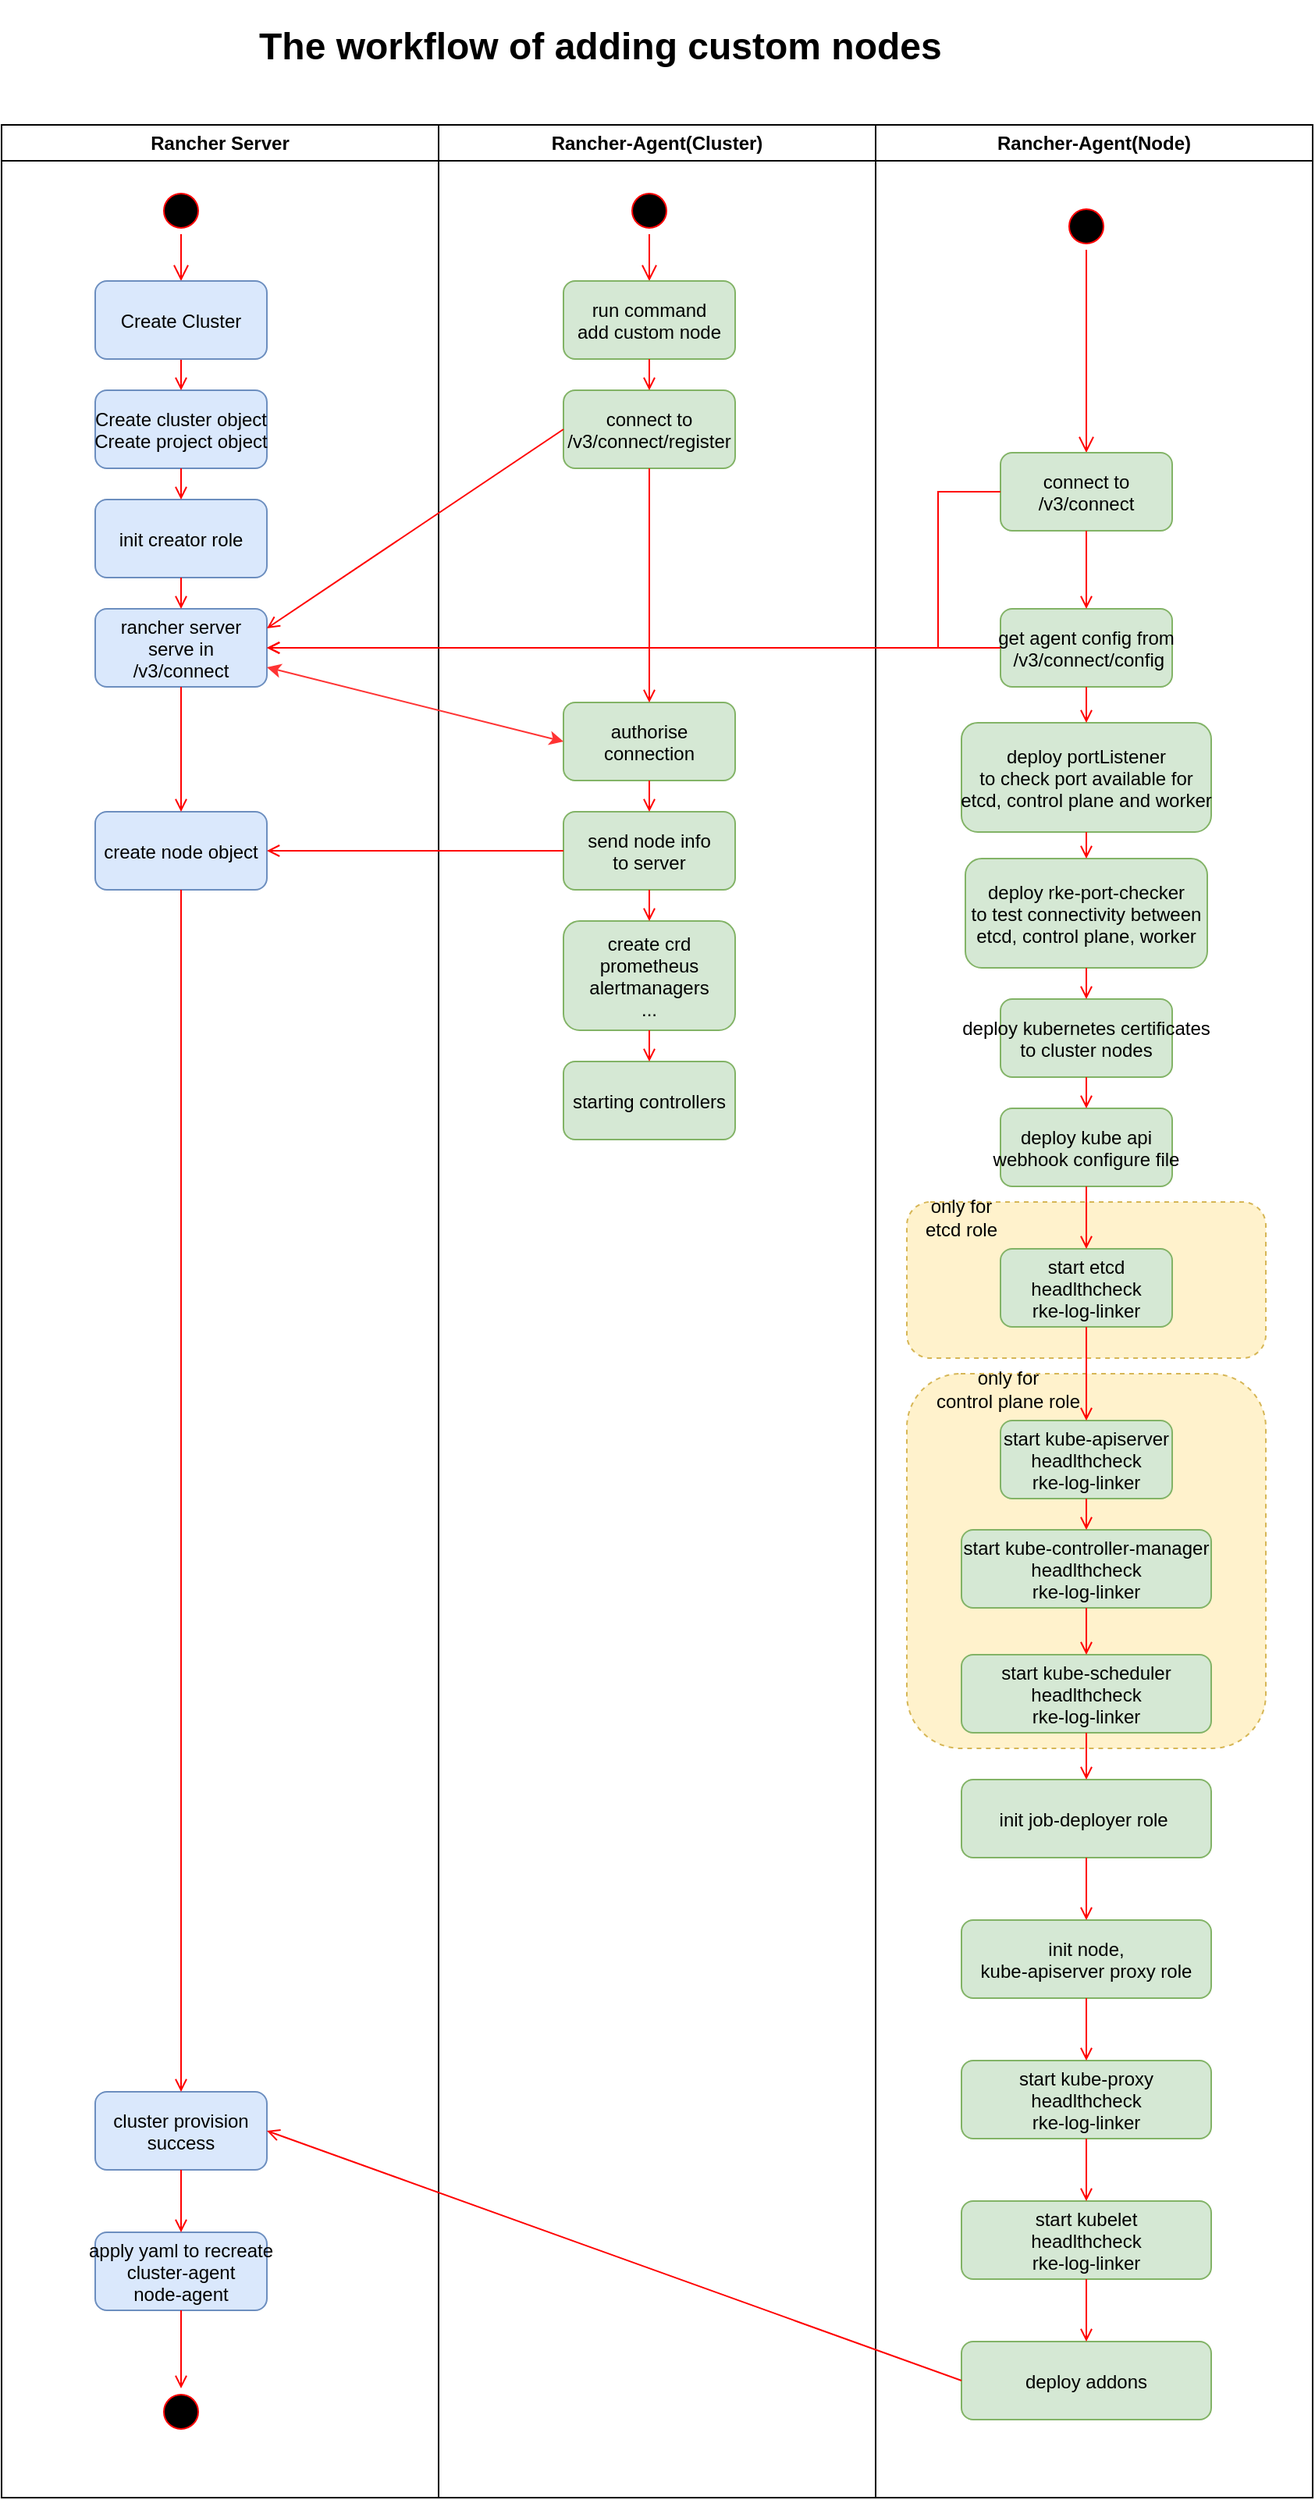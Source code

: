 <mxfile version="13.4.5" type="github">
  <diagram name="Page-1" id="e7e014a7-5840-1c2e-5031-d8a46d1fe8dd">
    <mxGraphModel dx="1528" dy="824" grid="1" gridSize="10" guides="1" tooltips="1" connect="1" arrows="1" fold="1" page="1" pageScale="1" pageWidth="1169" pageHeight="826" background="#ffffff" math="0" shadow="0">
      <root>
        <mxCell id="0" />
        <mxCell id="1" parent="0" />
        <mxCell id="4" value="Rancher-Agent(Node)" style="swimlane;whiteSpace=wrap;swimlaneFillColor=#ffffff;" parent="1" vertex="1">
          <mxGeometry x="710" y="90" width="280" height="1520" as="geometry">
            <mxRectangle x="710" y="30" width="100" height="23" as="alternateBounds" />
          </mxGeometry>
        </mxCell>
        <mxCell id="Nvh7TqMCfOIsHcsC9H2H-126" value="" style="rounded=1;whiteSpace=wrap;html=1;dashed=1;fillColor=#fff2cc;strokeColor=#d6b656;" vertex="1" parent="4">
          <mxGeometry x="20" y="690" width="230" height="100" as="geometry" />
        </mxCell>
        <mxCell id="Nvh7TqMCfOIsHcsC9H2H-123" value="" style="rounded=1;whiteSpace=wrap;html=1;dashed=1;fillColor=#fff2cc;strokeColor=#d6b656;" vertex="1" parent="4">
          <mxGeometry x="20" y="800" width="230" height="240" as="geometry" />
        </mxCell>
        <mxCell id="Nvh7TqMCfOIsHcsC9H2H-64" value="" style="ellipse;shape=startState;fillColor=#000000;strokeColor=#ff0000;" vertex="1" parent="4">
          <mxGeometry x="120" y="50" width="30" height="30" as="geometry" />
        </mxCell>
        <mxCell id="Nvh7TqMCfOIsHcsC9H2H-65" value="" style="edgeStyle=elbowEdgeStyle;elbow=horizontal;verticalAlign=bottom;endArrow=open;endSize=8;strokeColor=#FF0000;endFill=1;rounded=0" edge="1" parent="4" source="Nvh7TqMCfOIsHcsC9H2H-64" target="Nvh7TqMCfOIsHcsC9H2H-66">
          <mxGeometry x="-370" y="10" as="geometry">
            <mxPoint x="-355" y="80" as="targetPoint" />
          </mxGeometry>
        </mxCell>
        <mxCell id="Nvh7TqMCfOIsHcsC9H2H-66" value="connect to&#xa;/v3/connect" style="fillColor=#d5e8d4;strokeColor=#82b366;rounded=1;" vertex="1" parent="4">
          <mxGeometry x="80" y="210" width="110" height="50" as="geometry" />
        </mxCell>
        <mxCell id="Nvh7TqMCfOIsHcsC9H2H-67" value="get agent config from&#xa; /v3/connect/config" style="fillColor=#d5e8d4;strokeColor=#82b366;rounded=1;" vertex="1" parent="4">
          <mxGeometry x="80" y="310" width="110" height="50" as="geometry" />
        </mxCell>
        <mxCell id="Nvh7TqMCfOIsHcsC9H2H-68" value="" style="endArrow=open;strokeColor=#FF0000;endFill=1;rounded=0" edge="1" parent="4" source="Nvh7TqMCfOIsHcsC9H2H-66" target="Nvh7TqMCfOIsHcsC9H2H-67">
          <mxGeometry relative="1" as="geometry" />
        </mxCell>
        <mxCell id="Nvh7TqMCfOIsHcsC9H2H-71" value="deploy portListener&#xa;to check port available for&#xa;etcd, control plane and worker" style="fillColor=#d5e8d4;strokeColor=#82b366;rounded=1;" vertex="1" parent="4">
          <mxGeometry x="55" y="383" width="160" height="70" as="geometry" />
        </mxCell>
        <mxCell id="Nvh7TqMCfOIsHcsC9H2H-72" value="deploy rke-port-checker&#xa;to test connectivity between&#xa;etcd, control plane, worker" style="fillColor=#d5e8d4;strokeColor=#82b366;rounded=1;" vertex="1" parent="4">
          <mxGeometry x="57.5" y="470" width="155" height="70" as="geometry" />
        </mxCell>
        <mxCell id="Nvh7TqMCfOIsHcsC9H2H-73" value="deploy kubernetes certificates &#xa;to cluster nodes" style="fillColor=#d5e8d4;strokeColor=#82b366;rounded=1;" vertex="1" parent="4">
          <mxGeometry x="80" y="560" width="110" height="50" as="geometry" />
        </mxCell>
        <mxCell id="Nvh7TqMCfOIsHcsC9H2H-74" value="" style="endArrow=open;strokeColor=#FF0000;endFill=1;rounded=0;exitX=0.5;exitY=1;exitDx=0;exitDy=0;entryX=0.5;entryY=0;entryDx=0;entryDy=0;" edge="1" parent="4" source="Nvh7TqMCfOIsHcsC9H2H-67" target="Nvh7TqMCfOIsHcsC9H2H-71">
          <mxGeometry relative="1" as="geometry">
            <mxPoint x="95" y="370" as="sourcePoint" />
            <mxPoint x="-315" y="335" as="targetPoint" />
          </mxGeometry>
        </mxCell>
        <mxCell id="Nvh7TqMCfOIsHcsC9H2H-75" value="" style="endArrow=open;strokeColor=#FF0000;endFill=1;rounded=0;exitX=0.5;exitY=1;exitDx=0;exitDy=0;entryX=0.5;entryY=0;entryDx=0;entryDy=0;" edge="1" parent="4" source="Nvh7TqMCfOIsHcsC9H2H-71" target="Nvh7TqMCfOIsHcsC9H2H-72">
          <mxGeometry relative="1" as="geometry">
            <mxPoint x="-325" y="270" as="sourcePoint" />
            <mxPoint x="-325" y="325" as="targetPoint" />
          </mxGeometry>
        </mxCell>
        <mxCell id="Nvh7TqMCfOIsHcsC9H2H-76" value="" style="endArrow=open;strokeColor=#FF0000;endFill=1;rounded=0;exitX=0.5;exitY=1;exitDx=0;exitDy=0;entryX=0.5;entryY=0;entryDx=0;entryDy=0;" edge="1" parent="4" source="Nvh7TqMCfOIsHcsC9H2H-72" target="Nvh7TqMCfOIsHcsC9H2H-73">
          <mxGeometry relative="1" as="geometry">
            <mxPoint x="-305" y="290" as="sourcePoint" />
            <mxPoint x="-300" y="560" as="targetPoint" />
          </mxGeometry>
        </mxCell>
        <mxCell id="Nvh7TqMCfOIsHcsC9H2H-77" value="deploy kube api&#xa;webhook configure file" style="fillColor=#d5e8d4;strokeColor=#82b366;rounded=1;" vertex="1" parent="4">
          <mxGeometry x="80" y="630" width="110" height="50" as="geometry" />
        </mxCell>
        <mxCell id="Nvh7TqMCfOIsHcsC9H2H-78" value="start etcd&#xa;headlthcheck&#xa;rke-log-linker" style="fillColor=#d5e8d4;strokeColor=#82b366;rounded=1;" vertex="1" parent="4">
          <mxGeometry x="80" y="720" width="110" height="50" as="geometry" />
        </mxCell>
        <mxCell id="Nvh7TqMCfOIsHcsC9H2H-79" value="start kube-apiserver&#xa;headlthcheck&#xa;rke-log-linker" style="fillColor=#d5e8d4;strokeColor=#82b366;rounded=1;" vertex="1" parent="4">
          <mxGeometry x="80" y="830" width="110" height="50" as="geometry" />
        </mxCell>
        <mxCell id="Nvh7TqMCfOIsHcsC9H2H-80" value="start kube-controller-manager&#xa;headlthcheck&#xa;rke-log-linker" style="fillColor=#d5e8d4;strokeColor=#82b366;rounded=1;" vertex="1" parent="4">
          <mxGeometry x="55" y="900" width="160" height="50" as="geometry" />
        </mxCell>
        <mxCell id="Nvh7TqMCfOIsHcsC9H2H-81" value="start kube-scheduler&#xa;headlthcheck&#xa;rke-log-linker" style="fillColor=#d5e8d4;strokeColor=#82b366;rounded=1;" vertex="1" parent="4">
          <mxGeometry x="55" y="980" width="160" height="50" as="geometry" />
        </mxCell>
        <mxCell id="Nvh7TqMCfOIsHcsC9H2H-82" value="init job-deployer role " style="fillColor=#d5e8d4;strokeColor=#82b366;rounded=1;" vertex="1" parent="4">
          <mxGeometry x="55" y="1060" width="160" height="50" as="geometry" />
        </mxCell>
        <mxCell id="Nvh7TqMCfOIsHcsC9H2H-83" value="init node, &#xa;kube-apiserver proxy role" style="fillColor=#d5e8d4;strokeColor=#82b366;rounded=1;" vertex="1" parent="4">
          <mxGeometry x="55" y="1150" width="160" height="50" as="geometry" />
        </mxCell>
        <mxCell id="Nvh7TqMCfOIsHcsC9H2H-85" value="start kubelet&#xa;headlthcheck&#xa;rke-log-linker" style="fillColor=#d5e8d4;strokeColor=#82b366;rounded=1;" vertex="1" parent="4">
          <mxGeometry x="55" y="1330" width="160" height="50" as="geometry" />
        </mxCell>
        <mxCell id="Nvh7TqMCfOIsHcsC9H2H-86" value="start kube-proxy&#xa;headlthcheck&#xa;rke-log-linker" style="fillColor=#d5e8d4;strokeColor=#82b366;rounded=1;" vertex="1" parent="4">
          <mxGeometry x="55" y="1240" width="160" height="50" as="geometry" />
        </mxCell>
        <mxCell id="Nvh7TqMCfOIsHcsC9H2H-110" value="deploy addons" style="fillColor=#d5e8d4;strokeColor=#82b366;rounded=1;" vertex="1" parent="4">
          <mxGeometry x="55" y="1420" width="160" height="50" as="geometry" />
        </mxCell>
        <mxCell id="Nvh7TqMCfOIsHcsC9H2H-114" value="" style="endArrow=open;strokeColor=#FF0000;endFill=1;rounded=0;exitX=0.5;exitY=1;exitDx=0;exitDy=0;entryX=0.5;entryY=0;entryDx=0;entryDy=0;" edge="1" parent="4" source="Nvh7TqMCfOIsHcsC9H2H-73" target="Nvh7TqMCfOIsHcsC9H2H-77">
          <mxGeometry relative="1" as="geometry">
            <mxPoint x="135" y="610" as="sourcePoint" />
            <mxPoint x="135" y="650" as="targetPoint" />
          </mxGeometry>
        </mxCell>
        <mxCell id="Nvh7TqMCfOIsHcsC9H2H-113" value="" style="endArrow=open;strokeColor=#FF0000;endFill=1;rounded=0;exitX=0.5;exitY=1;exitDx=0;exitDy=0;entryX=0.5;entryY=0;entryDx=0;entryDy=0;" edge="1" parent="4" source="Nvh7TqMCfOIsHcsC9H2H-77" target="Nvh7TqMCfOIsHcsC9H2H-78">
          <mxGeometry relative="1" as="geometry">
            <mxPoint x="125" y="600" as="sourcePoint" />
            <mxPoint x="125" y="640" as="targetPoint" />
          </mxGeometry>
        </mxCell>
        <mxCell id="Nvh7TqMCfOIsHcsC9H2H-112" value="" style="endArrow=open;strokeColor=#FF0000;endFill=1;rounded=0;exitX=0.5;exitY=1;exitDx=0;exitDy=0;entryX=0.5;entryY=0;entryDx=0;entryDy=0;" edge="1" parent="4" source="Nvh7TqMCfOIsHcsC9H2H-78" target="Nvh7TqMCfOIsHcsC9H2H-79">
          <mxGeometry relative="1" as="geometry">
            <mxPoint x="115" y="590" as="sourcePoint" />
            <mxPoint x="115" y="630" as="targetPoint" />
          </mxGeometry>
        </mxCell>
        <mxCell id="Nvh7TqMCfOIsHcsC9H2H-111" value="" style="endArrow=open;strokeColor=#FF0000;endFill=1;rounded=0;exitX=0.5;exitY=1;exitDx=0;exitDy=0;entryX=0.5;entryY=0;entryDx=0;entryDy=0;" edge="1" parent="4" source="Nvh7TqMCfOIsHcsC9H2H-79" target="Nvh7TqMCfOIsHcsC9H2H-80">
          <mxGeometry relative="1" as="geometry">
            <mxPoint x="105" y="580" as="sourcePoint" />
            <mxPoint x="105" y="620" as="targetPoint" />
          </mxGeometry>
        </mxCell>
        <mxCell id="Nvh7TqMCfOIsHcsC9H2H-115" value="" style="endArrow=open;strokeColor=#FF0000;endFill=1;rounded=0;exitX=0.5;exitY=1;exitDx=0;exitDy=0;entryX=0.5;entryY=0;entryDx=0;entryDy=0;" edge="1" parent="4" source="Nvh7TqMCfOIsHcsC9H2H-80" target="Nvh7TqMCfOIsHcsC9H2H-81">
          <mxGeometry relative="1" as="geometry">
            <mxPoint x="145" y="620" as="sourcePoint" />
            <mxPoint x="145" y="660" as="targetPoint" />
          </mxGeometry>
        </mxCell>
        <mxCell id="Nvh7TqMCfOIsHcsC9H2H-117" value="" style="endArrow=open;strokeColor=#FF0000;endFill=1;rounded=0;exitX=0.5;exitY=1;exitDx=0;exitDy=0;" edge="1" parent="4" source="Nvh7TqMCfOIsHcsC9H2H-81" target="Nvh7TqMCfOIsHcsC9H2H-82">
          <mxGeometry relative="1" as="geometry">
            <mxPoint x="130" y="980" as="sourcePoint" />
            <mxPoint x="130" y="1010" as="targetPoint" />
          </mxGeometry>
        </mxCell>
        <mxCell id="Nvh7TqMCfOIsHcsC9H2H-116" value="" style="endArrow=open;strokeColor=#FF0000;endFill=1;rounded=0;exitX=0.5;exitY=1;exitDx=0;exitDy=0;" edge="1" parent="4" source="Nvh7TqMCfOIsHcsC9H2H-82" target="Nvh7TqMCfOIsHcsC9H2H-83">
          <mxGeometry relative="1" as="geometry">
            <mxPoint x="120" y="970" as="sourcePoint" />
            <mxPoint x="120" y="1000" as="targetPoint" />
          </mxGeometry>
        </mxCell>
        <mxCell id="Nvh7TqMCfOIsHcsC9H2H-118" value="" style="endArrow=open;strokeColor=#FF0000;endFill=1;rounded=0;exitX=0.5;exitY=1;exitDx=0;exitDy=0;entryX=0.5;entryY=0;entryDx=0;entryDy=0;" edge="1" parent="4" source="Nvh7TqMCfOIsHcsC9H2H-83" target="Nvh7TqMCfOIsHcsC9H2H-86">
          <mxGeometry relative="1" as="geometry">
            <mxPoint x="140" y="990" as="sourcePoint" />
            <mxPoint x="140" y="1020" as="targetPoint" />
          </mxGeometry>
        </mxCell>
        <mxCell id="Nvh7TqMCfOIsHcsC9H2H-119" value="" style="endArrow=open;strokeColor=#FF0000;endFill=1;rounded=0;exitX=0.5;exitY=1;exitDx=0;exitDy=0;" edge="1" parent="4" source="Nvh7TqMCfOIsHcsC9H2H-86" target="Nvh7TqMCfOIsHcsC9H2H-85">
          <mxGeometry relative="1" as="geometry">
            <mxPoint x="120" y="1210" as="sourcePoint" />
            <mxPoint x="120" y="1250" as="targetPoint" />
          </mxGeometry>
        </mxCell>
        <mxCell id="Nvh7TqMCfOIsHcsC9H2H-120" value="" style="endArrow=open;strokeColor=#FF0000;endFill=1;rounded=0;exitX=0.5;exitY=1;exitDx=0;exitDy=0;" edge="1" parent="4" source="Nvh7TqMCfOIsHcsC9H2H-85" target="Nvh7TqMCfOIsHcsC9H2H-110">
          <mxGeometry relative="1" as="geometry">
            <mxPoint x="130" y="1220" as="sourcePoint" />
            <mxPoint x="130" y="1260" as="targetPoint" />
          </mxGeometry>
        </mxCell>
        <mxCell id="Nvh7TqMCfOIsHcsC9H2H-125" value="only for&lt;br&gt;control plane role" style="text;html=1;strokeColor=none;fillColor=none;align=center;verticalAlign=middle;whiteSpace=wrap;rounded=0;dashed=1;" vertex="1" parent="4">
          <mxGeometry x="20" y="800" width="130" height="20" as="geometry" />
        </mxCell>
        <mxCell id="Nvh7TqMCfOIsHcsC9H2H-127" value="only for&lt;br&gt;etcd role" style="text;html=1;strokeColor=none;fillColor=none;align=center;verticalAlign=middle;whiteSpace=wrap;rounded=0;dashed=1;" vertex="1" parent="4">
          <mxGeometry x="-10" y="690" width="130" height="20" as="geometry" />
        </mxCell>
        <mxCell id="2" value="Rancher Server" style="swimlane;whiteSpace=wrap" parent="1" vertex="1">
          <mxGeometry x="150" y="90" width="280" height="1520" as="geometry" />
        </mxCell>
        <mxCell id="5" value="" style="ellipse;shape=startState;fillColor=#000000;strokeColor=#ff0000;" parent="2" vertex="1">
          <mxGeometry x="100" y="40" width="30" height="30" as="geometry" />
        </mxCell>
        <mxCell id="6" value="" style="edgeStyle=elbowEdgeStyle;elbow=horizontal;verticalAlign=bottom;endArrow=open;endSize=8;strokeColor=#FF0000;endFill=1;rounded=0;entryX=0.5;entryY=0;entryDx=0;entryDy=0;" parent="2" source="5" edge="1">
          <mxGeometry x="100" y="40" as="geometry">
            <mxPoint x="115" y="100" as="targetPoint" />
          </mxGeometry>
        </mxCell>
        <mxCell id="8" value="Create cluster object&#xa;Create project object" style="rounded=1;fillColor=#dae8fc;strokeColor=#6c8ebf;" parent="2" vertex="1">
          <mxGeometry x="60" y="170" width="110" height="50" as="geometry" />
        </mxCell>
        <mxCell id="9" value="" style="endArrow=open;strokeColor=#FF0000;endFill=1;rounded=0;entryX=0.5;entryY=0;entryDx=0;entryDy=0;exitX=0.5;exitY=1;exitDx=0;exitDy=0;" parent="2" source="Nvh7TqMCfOIsHcsC9H2H-47" target="8" edge="1">
          <mxGeometry relative="1" as="geometry">
            <mxPoint x="115" y="180" as="sourcePoint" />
            <mxPoint x="115" y="210" as="targetPoint" />
          </mxGeometry>
        </mxCell>
        <mxCell id="10" value="init creator role" style="rounded=1;fillColor=#dae8fc;strokeColor=#6c8ebf;" parent="2" vertex="1">
          <mxGeometry x="60" y="240" width="110" height="50" as="geometry" />
        </mxCell>
        <mxCell id="11" value="" style="endArrow=open;strokeColor=#FF0000;endFill=1;rounded=0" parent="2" source="8" target="10" edge="1">
          <mxGeometry relative="1" as="geometry" />
        </mxCell>
        <mxCell id="Nvh7TqMCfOIsHcsC9H2H-42" value="create node object" style="rounded=1;fillColor=#dae8fc;strokeColor=#6c8ebf;" vertex="1" parent="2">
          <mxGeometry x="60" y="440" width="110" height="50" as="geometry" />
        </mxCell>
        <mxCell id="Nvh7TqMCfOIsHcsC9H2H-41" value="rancher server&#xa;serve in&#xa;/v3/connect" style="rounded=1;fillColor=#dae8fc;strokeColor=#6c8ebf;" vertex="1" parent="2">
          <mxGeometry x="60" y="310" width="110" height="50" as="geometry" />
        </mxCell>
        <mxCell id="Nvh7TqMCfOIsHcsC9H2H-43" value="" style="endArrow=open;strokeColor=#FF0000;endFill=1;rounded=0" edge="1" parent="2" source="Nvh7TqMCfOIsHcsC9H2H-41" target="Nvh7TqMCfOIsHcsC9H2H-42">
          <mxGeometry relative="1" as="geometry" />
        </mxCell>
        <mxCell id="Nvh7TqMCfOIsHcsC9H2H-46" value="" style="endArrow=open;strokeColor=#FF0000;endFill=1;rounded=0;exitX=0.5;exitY=1;exitDx=0;exitDy=0;entryX=0.5;entryY=0;entryDx=0;entryDy=0;" edge="1" parent="2" source="10" target="Nvh7TqMCfOIsHcsC9H2H-41">
          <mxGeometry relative="1" as="geometry">
            <mxPoint x="125" y="280" as="sourcePoint" />
            <mxPoint x="125" y="335" as="targetPoint" />
          </mxGeometry>
        </mxCell>
        <mxCell id="Nvh7TqMCfOIsHcsC9H2H-47" value="Create Cluster" style="rounded=1;fillColor=#dae8fc;strokeColor=#6c8ebf;" vertex="1" parent="2">
          <mxGeometry x="60" y="100" width="110" height="50" as="geometry" />
        </mxCell>
        <mxCell id="Nvh7TqMCfOIsHcsC9H2H-130" value="cluster provision&#xa;success" style="rounded=1;fillColor=#dae8fc;strokeColor=#6c8ebf;" vertex="1" parent="2">
          <mxGeometry x="60" y="1260" width="110" height="50" as="geometry" />
        </mxCell>
        <mxCell id="Nvh7TqMCfOIsHcsC9H2H-131" value="apply yaml to recreate&#xa;cluster-agent&#xa;node-agent" style="rounded=1;fillColor=#dae8fc;strokeColor=#6c8ebf;" vertex="1" parent="2">
          <mxGeometry x="60" y="1350" width="110" height="50" as="geometry" />
        </mxCell>
        <mxCell id="Nvh7TqMCfOIsHcsC9H2H-132" value="" style="endArrow=open;strokeColor=#FF0000;endFill=1;rounded=0;entryX=0.5;entryY=0;entryDx=0;entryDy=0;exitX=0.5;exitY=1;exitDx=0;exitDy=0;" edge="1" parent="2" source="Nvh7TqMCfOIsHcsC9H2H-42" target="Nvh7TqMCfOIsHcsC9H2H-130">
          <mxGeometry relative="1" as="geometry">
            <mxPoint x="110" y="500" as="sourcePoint" />
            <mxPoint x="125" y="450" as="targetPoint" />
          </mxGeometry>
        </mxCell>
        <mxCell id="Nvh7TqMCfOIsHcsC9H2H-133" value="" style="endArrow=open;strokeColor=#FF0000;endFill=1;rounded=0;entryX=0.5;entryY=0;entryDx=0;entryDy=0;exitX=0.5;exitY=1;exitDx=0;exitDy=0;" edge="1" parent="2" source="Nvh7TqMCfOIsHcsC9H2H-130" target="Nvh7TqMCfOIsHcsC9H2H-131">
          <mxGeometry relative="1" as="geometry">
            <mxPoint x="135" y="1140" as="sourcePoint" />
            <mxPoint x="135" y="1220" as="targetPoint" />
          </mxGeometry>
        </mxCell>
        <mxCell id="Nvh7TqMCfOIsHcsC9H2H-134" value="" style="ellipse;shape=startState;fillColor=#000000;strokeColor=#ff0000;" vertex="1" parent="2">
          <mxGeometry x="100" y="1450" width="30" height="30" as="geometry" />
        </mxCell>
        <mxCell id="Nvh7TqMCfOIsHcsC9H2H-136" value="" style="endArrow=open;strokeColor=#FF0000;endFill=1;rounded=0;entryX=0.5;entryY=0;entryDx=0;entryDy=0;exitX=0.5;exitY=1;exitDx=0;exitDy=0;" edge="1" parent="2" source="Nvh7TqMCfOIsHcsC9H2H-131" target="Nvh7TqMCfOIsHcsC9H2H-134">
          <mxGeometry relative="1" as="geometry">
            <mxPoint x="125" y="1320" as="sourcePoint" />
            <mxPoint x="125" y="1360" as="targetPoint" />
          </mxGeometry>
        </mxCell>
        <mxCell id="3" value="Rancher-Agent(Cluster)" style="swimlane;whiteSpace=wrap" parent="1" vertex="1">
          <mxGeometry x="430" y="90" width="280" height="1520" as="geometry" />
        </mxCell>
        <mxCell id="13" value="" style="ellipse;shape=startState;fillColor=#000000;strokeColor=#ff0000;" parent="3" vertex="1">
          <mxGeometry x="120" y="40" width="30" height="30" as="geometry" />
        </mxCell>
        <mxCell id="14" value="" style="edgeStyle=elbowEdgeStyle;elbow=horizontal;verticalAlign=bottom;endArrow=open;endSize=8;strokeColor=#FF0000;endFill=1;rounded=0" parent="3" source="13" target="15" edge="1">
          <mxGeometry x="100" y="20" as="geometry">
            <mxPoint x="115" y="90" as="targetPoint" />
          </mxGeometry>
        </mxCell>
        <mxCell id="15" value="run command &#xa;add custom node" style="fillColor=#d5e8d4;strokeColor=#82b366;rounded=1;" parent="3" vertex="1">
          <mxGeometry x="80" y="100" width="110" height="50" as="geometry" />
        </mxCell>
        <mxCell id="16" value="connect to&#xa;/v3/connect/register" style="fillColor=#d5e8d4;strokeColor=#82b366;rounded=1;" parent="3" vertex="1">
          <mxGeometry x="80" y="170" width="110" height="50" as="geometry" />
        </mxCell>
        <mxCell id="17" value="" style="endArrow=open;strokeColor=#FF0000;endFill=1;rounded=0" parent="3" source="15" target="16" edge="1">
          <mxGeometry relative="1" as="geometry" />
        </mxCell>
        <mxCell id="18" value="authorise&#xa;connection" style="rounded=1;fillColor=#d5e8d4;strokeColor=#82b366;" parent="3" vertex="1">
          <mxGeometry x="80" y="370" width="110" height="50" as="geometry" />
        </mxCell>
        <mxCell id="19" value="" style="endArrow=open;strokeColor=#FF0000;endFill=1;rounded=0" parent="3" source="16" target="18" edge="1">
          <mxGeometry relative="1" as="geometry" />
        </mxCell>
        <mxCell id="Nvh7TqMCfOIsHcsC9H2H-49" value="send node info&#xa;to server" style="fillColor=#d5e8d4;strokeColor=#82b366;rounded=1;" vertex="1" parent="3">
          <mxGeometry x="80" y="440" width="110" height="50" as="geometry" />
        </mxCell>
        <mxCell id="Nvh7TqMCfOIsHcsC9H2H-51" value="create crd&#xa;prometheus&#xa;alertmanagers&#xa;..." style="fillColor=#d5e8d4;strokeColor=#82b366;rounded=1;" vertex="1" parent="3">
          <mxGeometry x="80" y="510" width="110" height="70" as="geometry" />
        </mxCell>
        <mxCell id="Nvh7TqMCfOIsHcsC9H2H-55" value="starting controllers" style="fillColor=#d5e8d4;strokeColor=#82b366;rounded=1;" vertex="1" parent="3">
          <mxGeometry x="80" y="600" width="110" height="50" as="geometry" />
        </mxCell>
        <mxCell id="Nvh7TqMCfOIsHcsC9H2H-62" value="" style="endArrow=open;strokeColor=#FF0000;endFill=1;rounded=0;exitX=0.5;exitY=1;exitDx=0;exitDy=0;entryX=0.5;entryY=0;entryDx=0;entryDy=0;" edge="1" parent="3" source="18" target="Nvh7TqMCfOIsHcsC9H2H-49">
          <mxGeometry relative="1" as="geometry">
            <mxPoint x="155" y="290" as="sourcePoint" />
            <mxPoint x="155" y="345" as="targetPoint" />
          </mxGeometry>
        </mxCell>
        <mxCell id="Nvh7TqMCfOIsHcsC9H2H-61" value="" style="endArrow=open;strokeColor=#FF0000;endFill=1;rounded=0;exitX=0.5;exitY=1;exitDx=0;exitDy=0;entryX=0.5;entryY=0;entryDx=0;entryDy=0;" edge="1" parent="3" source="Nvh7TqMCfOIsHcsC9H2H-49" target="Nvh7TqMCfOIsHcsC9H2H-51">
          <mxGeometry relative="1" as="geometry">
            <mxPoint x="145" y="280" as="sourcePoint" />
            <mxPoint x="145" y="335" as="targetPoint" />
          </mxGeometry>
        </mxCell>
        <mxCell id="Nvh7TqMCfOIsHcsC9H2H-63" value="" style="endArrow=open;strokeColor=#FF0000;endFill=1;rounded=0;exitX=0.5;exitY=1;exitDx=0;exitDy=0;entryX=0.5;entryY=0;entryDx=0;entryDy=0;" edge="1" parent="3" source="Nvh7TqMCfOIsHcsC9H2H-51" target="Nvh7TqMCfOIsHcsC9H2H-55">
          <mxGeometry relative="1" as="geometry">
            <mxPoint x="165" y="300" as="sourcePoint" />
            <mxPoint x="170" y="570" as="targetPoint" />
          </mxGeometry>
        </mxCell>
        <mxCell id="Nvh7TqMCfOIsHcsC9H2H-56" value="" style="endArrow=open;strokeColor=#FF0000;endFill=1;rounded=0;entryX=1;entryY=0.25;entryDx=0;entryDy=0;exitX=0;exitY=0.5;exitDx=0;exitDy=0;" edge="1" parent="1" source="16" target="Nvh7TqMCfOIsHcsC9H2H-41">
          <mxGeometry relative="1" as="geometry">
            <mxPoint x="275" y="320" as="sourcePoint" />
            <mxPoint x="320" y="215" as="targetPoint" />
          </mxGeometry>
        </mxCell>
        <mxCell id="Nvh7TqMCfOIsHcsC9H2H-59" value="" style="endArrow=classic;startArrow=classic;html=1;exitX=1;exitY=0.75;exitDx=0;exitDy=0;entryX=0;entryY=0.5;entryDx=0;entryDy=0;fillColor=#a20025;strokeColor=#FF3333;" edge="1" parent="1" source="Nvh7TqMCfOIsHcsC9H2H-41" target="18">
          <mxGeometry width="50" height="50" relative="1" as="geometry">
            <mxPoint x="430" y="480" as="sourcePoint" />
            <mxPoint x="440" y="440" as="targetPoint" />
          </mxGeometry>
        </mxCell>
        <mxCell id="Nvh7TqMCfOIsHcsC9H2H-60" value="" style="endArrow=open;strokeColor=#FF0000;endFill=1;rounded=0;entryX=1;entryY=0.5;entryDx=0;entryDy=0;exitX=0;exitY=0.5;exitDx=0;exitDy=0;" edge="1" parent="1" source="Nvh7TqMCfOIsHcsC9H2H-49" target="Nvh7TqMCfOIsHcsC9H2H-42">
          <mxGeometry relative="1" as="geometry">
            <mxPoint x="460" y="345" as="sourcePoint" />
            <mxPoint x="330" y="485" as="targetPoint" />
          </mxGeometry>
        </mxCell>
        <mxCell id="Nvh7TqMCfOIsHcsC9H2H-121" value="" style="endArrow=open;strokeColor=#FF0000;endFill=1;rounded=0;exitX=0;exitY=0.5;exitDx=0;exitDy=0;entryX=1;entryY=0.5;entryDx=0;entryDy=0;" edge="1" parent="1" source="Nvh7TqMCfOIsHcsC9H2H-66" target="Nvh7TqMCfOIsHcsC9H2H-41">
          <mxGeometry relative="1" as="geometry">
            <mxPoint x="575" y="260" as="sourcePoint" />
            <mxPoint x="575" y="320" as="targetPoint" />
            <Array as="points">
              <mxPoint x="750" y="325" />
              <mxPoint x="750" y="425" />
            </Array>
          </mxGeometry>
        </mxCell>
        <mxCell id="Nvh7TqMCfOIsHcsC9H2H-122" value="" style="endArrow=open;strokeColor=#FF0000;endFill=1;rounded=0;exitX=0;exitY=0.5;exitDx=0;exitDy=0;entryX=1;entryY=0.5;entryDx=0;entryDy=0;" edge="1" parent="1" source="Nvh7TqMCfOIsHcsC9H2H-67" target="Nvh7TqMCfOIsHcsC9H2H-41">
          <mxGeometry relative="1" as="geometry">
            <mxPoint x="760" y="255" as="sourcePoint" />
            <mxPoint x="320" y="470" as="targetPoint" />
          </mxGeometry>
        </mxCell>
        <mxCell id="Nvh7TqMCfOIsHcsC9H2H-129" value="&lt;h1&gt;The workflow of adding custom nodes&lt;/h1&gt;" style="text;html=1;strokeColor=none;fillColor=none;spacing=5;spacingTop=-20;whiteSpace=wrap;overflow=hidden;rounded=0;dashed=1;" vertex="1" parent="1">
          <mxGeometry x="310" y="20" width="500" height="60" as="geometry" />
        </mxCell>
        <mxCell id="Nvh7TqMCfOIsHcsC9H2H-135" value="" style="endArrow=open;strokeColor=#FF0000;endFill=1;rounded=0;entryX=1;entryY=0.5;entryDx=0;entryDy=0;exitX=0;exitY=0.5;exitDx=0;exitDy=0;" edge="1" parent="1" source="Nvh7TqMCfOIsHcsC9H2H-110" target="Nvh7TqMCfOIsHcsC9H2H-130">
          <mxGeometry relative="1" as="geometry">
            <mxPoint x="275" y="1410" as="sourcePoint" />
            <mxPoint x="275" y="1450" as="targetPoint" />
          </mxGeometry>
        </mxCell>
      </root>
    </mxGraphModel>
  </diagram>
</mxfile>
